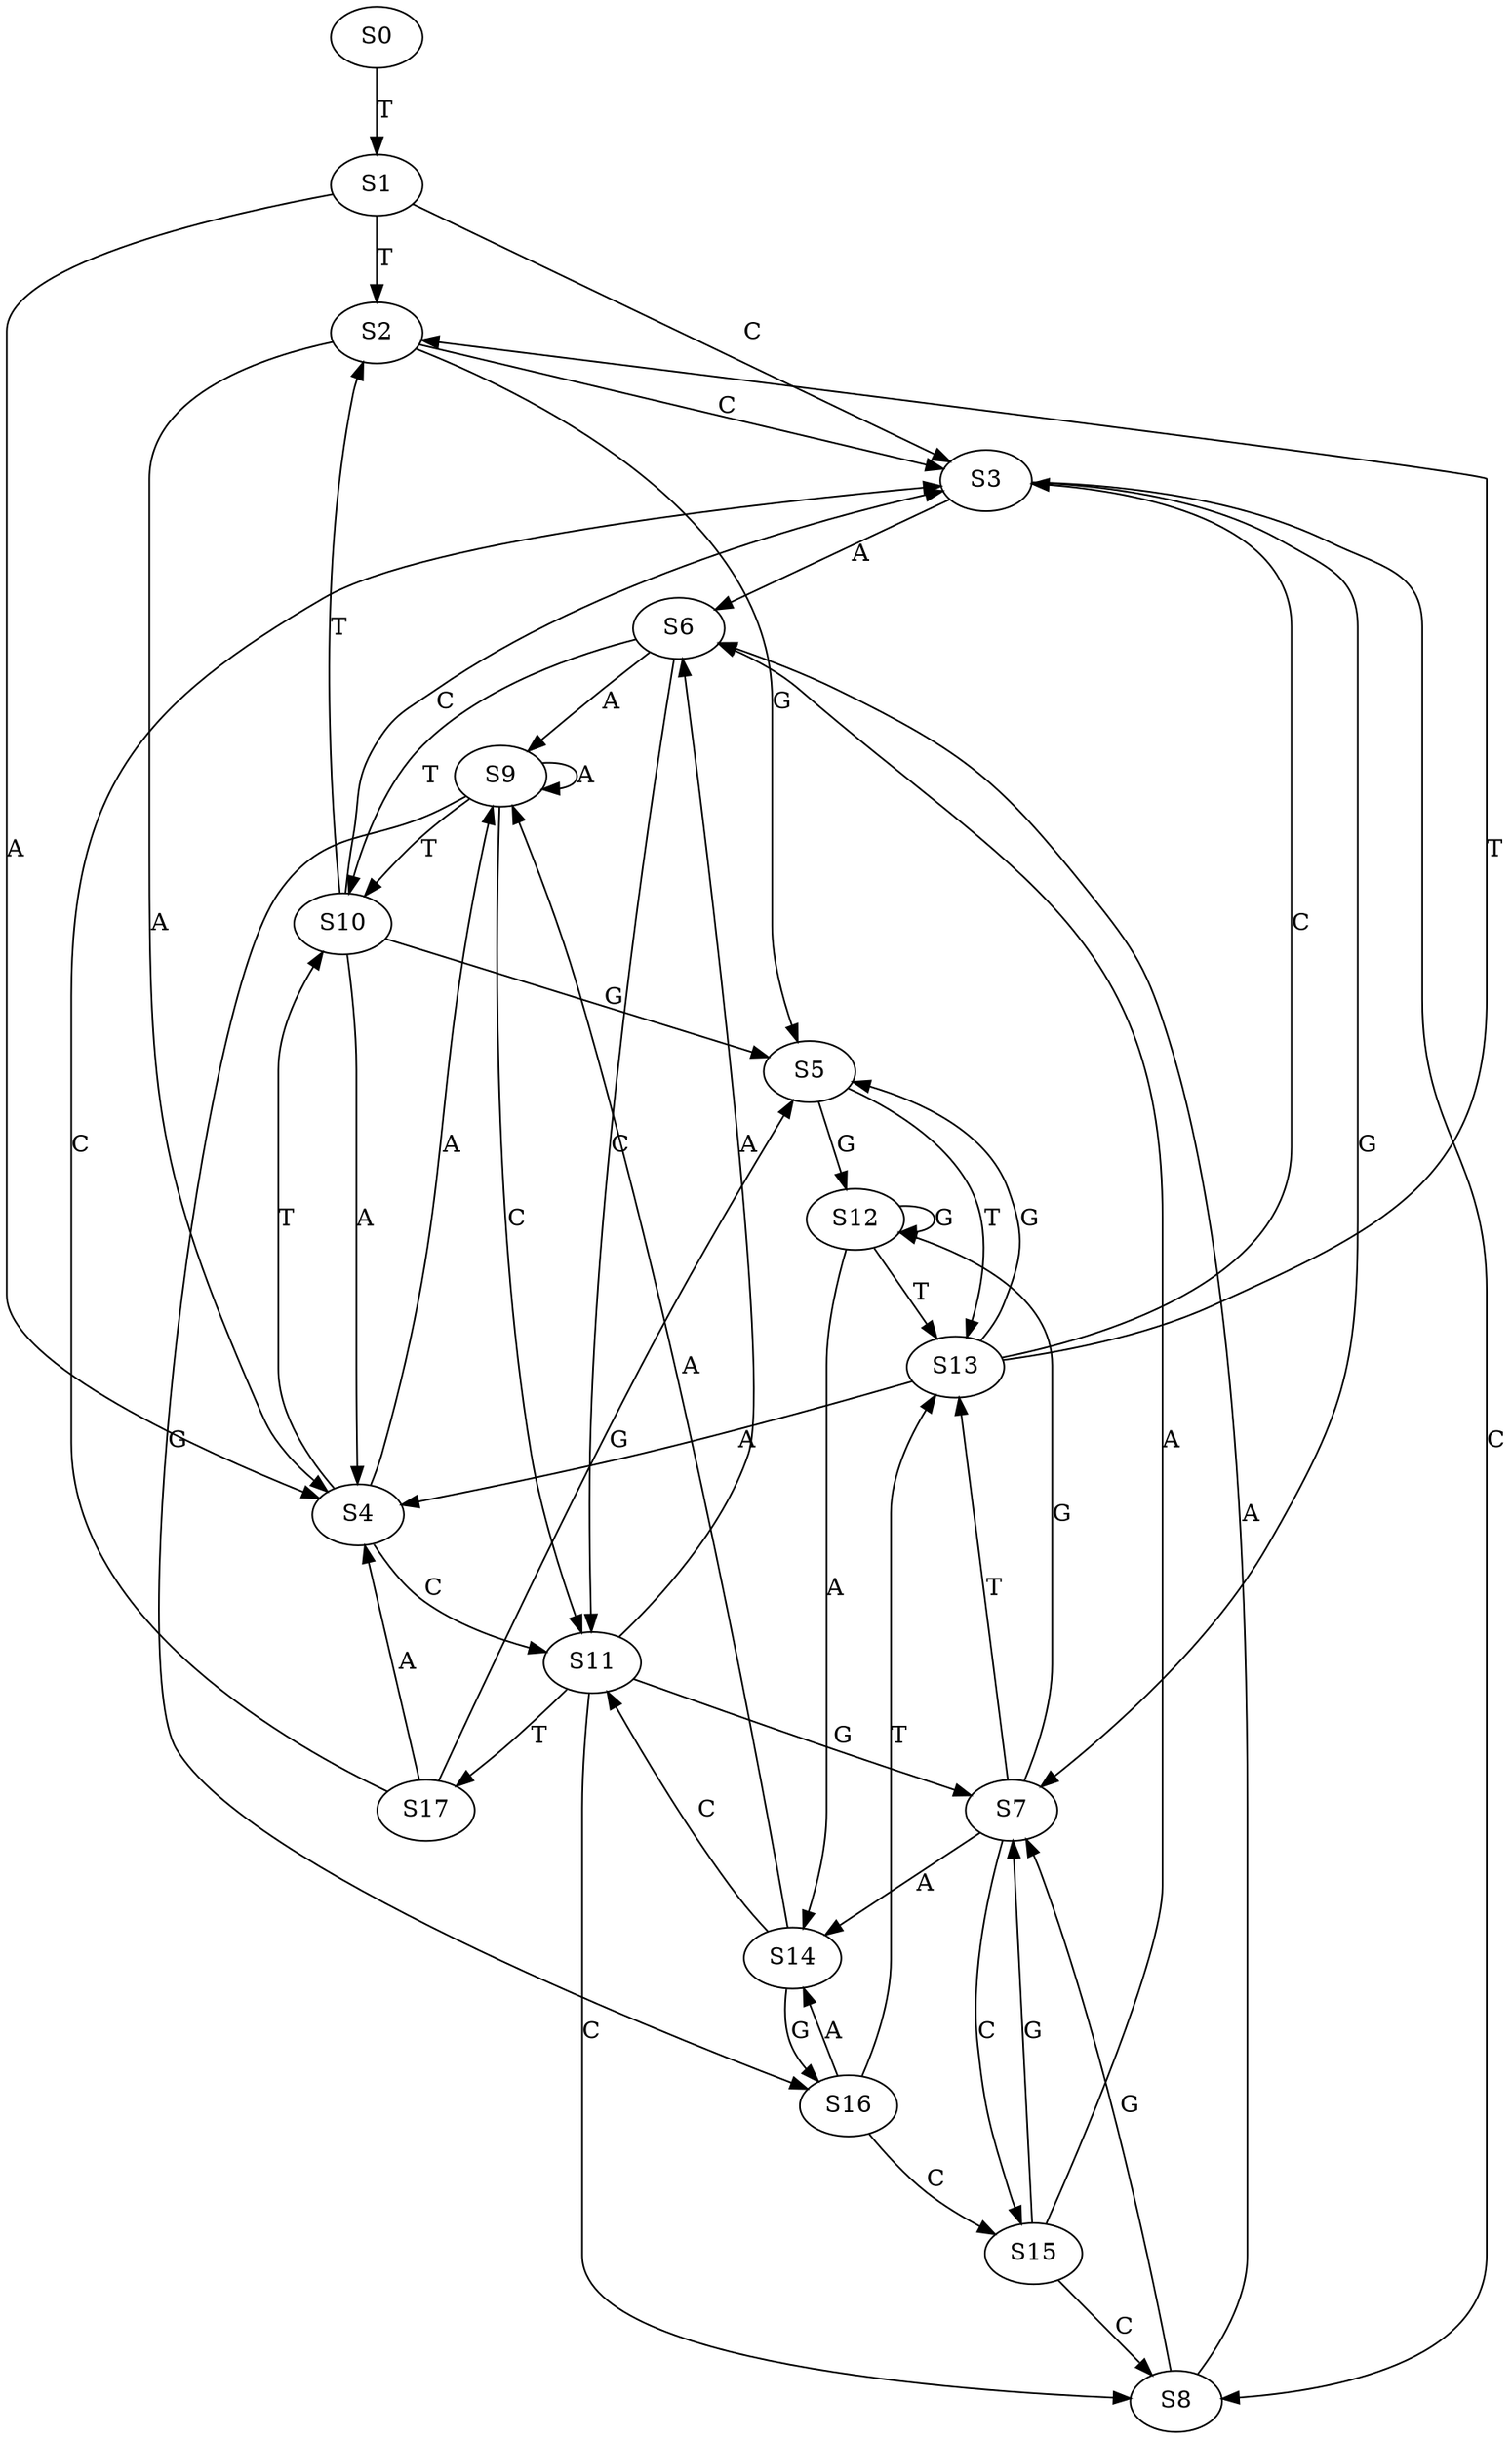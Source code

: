 strict digraph  {
	S0 -> S1 [ label = T ];
	S1 -> S2 [ label = T ];
	S1 -> S3 [ label = C ];
	S1 -> S4 [ label = A ];
	S2 -> S3 [ label = C ];
	S2 -> S5 [ label = G ];
	S2 -> S4 [ label = A ];
	S3 -> S6 [ label = A ];
	S3 -> S7 [ label = G ];
	S3 -> S8 [ label = C ];
	S4 -> S9 [ label = A ];
	S4 -> S10 [ label = T ];
	S4 -> S11 [ label = C ];
	S5 -> S12 [ label = G ];
	S5 -> S13 [ label = T ];
	S6 -> S9 [ label = A ];
	S6 -> S11 [ label = C ];
	S6 -> S10 [ label = T ];
	S7 -> S14 [ label = A ];
	S7 -> S13 [ label = T ];
	S7 -> S15 [ label = C ];
	S7 -> S12 [ label = G ];
	S8 -> S6 [ label = A ];
	S8 -> S7 [ label = G ];
	S9 -> S10 [ label = T ];
	S9 -> S16 [ label = G ];
	S9 -> S9 [ label = A ];
	S9 -> S11 [ label = C ];
	S10 -> S5 [ label = G ];
	S10 -> S3 [ label = C ];
	S10 -> S4 [ label = A ];
	S10 -> S2 [ label = T ];
	S11 -> S6 [ label = A ];
	S11 -> S7 [ label = G ];
	S11 -> S8 [ label = C ];
	S11 -> S17 [ label = T ];
	S12 -> S13 [ label = T ];
	S12 -> S14 [ label = A ];
	S12 -> S12 [ label = G ];
	S13 -> S4 [ label = A ];
	S13 -> S3 [ label = C ];
	S13 -> S2 [ label = T ];
	S13 -> S5 [ label = G ];
	S14 -> S16 [ label = G ];
	S14 -> S9 [ label = A ];
	S14 -> S11 [ label = C ];
	S15 -> S6 [ label = A ];
	S15 -> S8 [ label = C ];
	S15 -> S7 [ label = G ];
	S16 -> S13 [ label = T ];
	S16 -> S14 [ label = A ];
	S16 -> S15 [ label = C ];
	S17 -> S5 [ label = G ];
	S17 -> S4 [ label = A ];
	S17 -> S3 [ label = C ];
}

